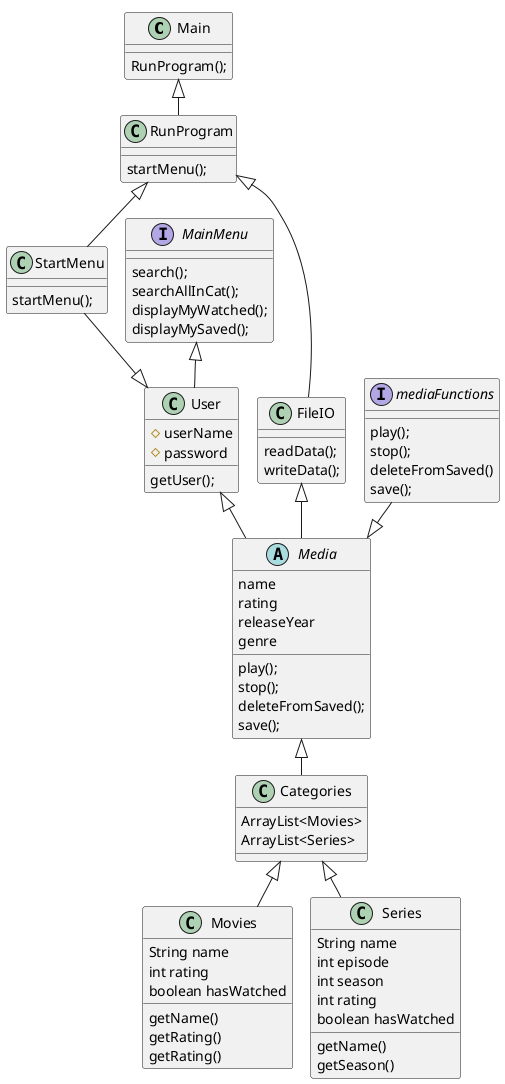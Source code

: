 @startuml
'https://plantuml.com/class-diagram
!pragma layout smetana

Main <|-- RunProgram
Main : RunProgram();

RunProgram <|--StartMenu
RunProgram : startMenu();


StartMenu : startMenu();

StartMenu --|> User
MainMenu<|-- User
User <|-- Media

User : getUser();
User : #userName
User : #password

interface mediaFunctions
abstract class Media
Class Movies
Class Series
Class Categories

Movies : String name
Movies : int rating
Movies : boolean hasWatched
Movies : getName()
Movies : getRating()
Movies : getRating()

Series : String name
Series : int episode
Series : int season
Series : int rating
Series : boolean hasWatched
Series : getName()
Series : getSeason()


Media : name
Media : rating
Media : releaseYear
Media : genre
Media : play();
Media : stop();
Media : deleteFromSaved();
Media : save();

Categories : ArrayList<Movies>
Categories : ArrayList<Series>

Categories <|--Movies
Categories <|--Series

mediaFunctions : play();
mediaFunctions : stop();
mediaFunctions : deleteFromSaved()
mediaFunctions : save();




mediaFunctions --|> Media

interface MainMenu
MainMenu : search();
MainMenu : searchAllInCat();
MainMenu : displayMyWatched();
MainMenu : displayMySaved();



FileIO : readData();
FileIO : writeData();

RunProgram <|-- FileIO
Media <|--Categories
FileIO <|-- Media



@enduml